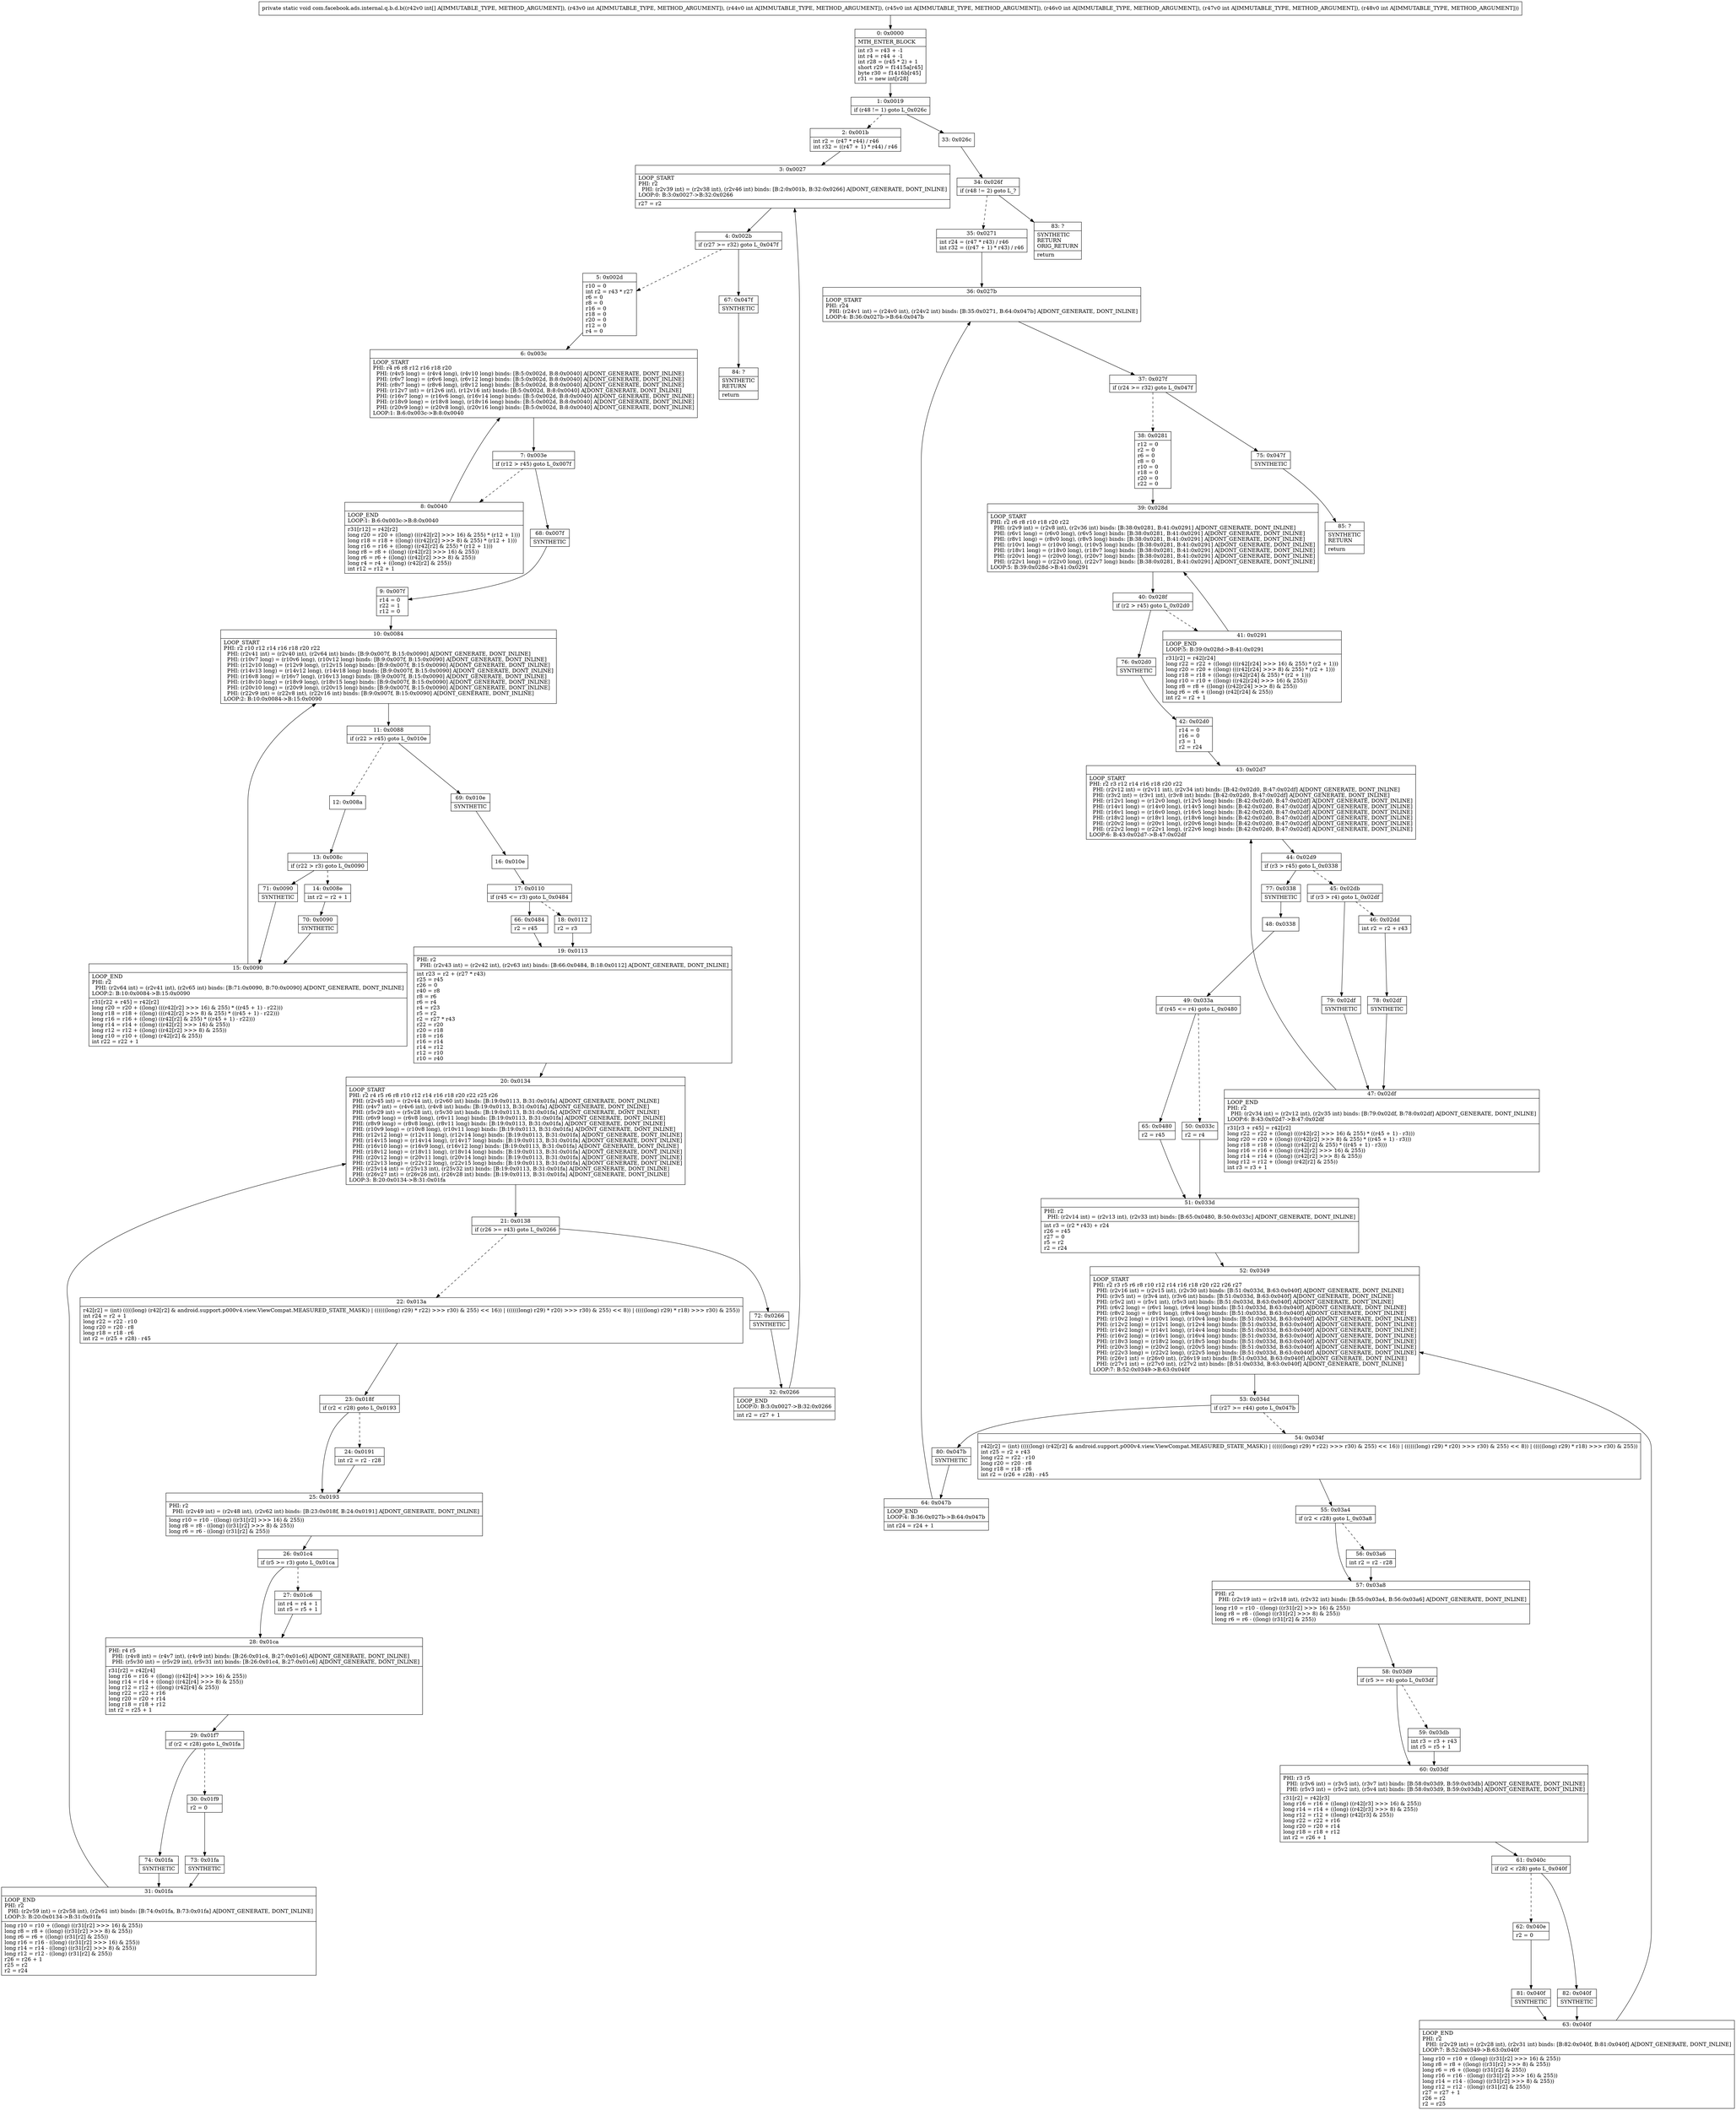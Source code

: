 digraph "CFG forcom.facebook.ads.internal.q.b.d.b([IIIIIII)V" {
Node_0 [shape=record,label="{0\:\ 0x0000|MTH_ENTER_BLOCK\l|int r3 = r43 + \-1\lint r4 = r44 + \-1\lint r28 = (r45 * 2) + 1\lshort r29 = f1415a[r45]\lbyte r30 = f1416b[r45]\lr31 = new int[r28]\l}"];
Node_1 [shape=record,label="{1\:\ 0x0019|if (r48 != 1) goto L_0x026c\l}"];
Node_2 [shape=record,label="{2\:\ 0x001b|int r2 = (r47 * r44) \/ r46\lint r32 = ((r47 + 1) * r44) \/ r46\l}"];
Node_3 [shape=record,label="{3\:\ 0x0027|LOOP_START\lPHI: r2 \l  PHI: (r2v39 int) = (r2v38 int), (r2v46 int) binds: [B:2:0x001b, B:32:0x0266] A[DONT_GENERATE, DONT_INLINE]\lLOOP:0: B:3:0x0027\-\>B:32:0x0266\l|r27 = r2\l}"];
Node_4 [shape=record,label="{4\:\ 0x002b|if (r27 \>= r32) goto L_0x047f\l}"];
Node_5 [shape=record,label="{5\:\ 0x002d|r10 = 0\lint r2 = r43 * r27\lr6 = 0\lr8 = 0\lr16 = 0\lr18 = 0\lr20 = 0\lr12 = 0\lr4 = 0\l}"];
Node_6 [shape=record,label="{6\:\ 0x003c|LOOP_START\lPHI: r4 r6 r8 r12 r16 r18 r20 \l  PHI: (r4v5 long) = (r4v4 long), (r4v10 long) binds: [B:5:0x002d, B:8:0x0040] A[DONT_GENERATE, DONT_INLINE]\l  PHI: (r6v7 long) = (r6v6 long), (r6v12 long) binds: [B:5:0x002d, B:8:0x0040] A[DONT_GENERATE, DONT_INLINE]\l  PHI: (r8v7 long) = (r8v6 long), (r8v12 long) binds: [B:5:0x002d, B:8:0x0040] A[DONT_GENERATE, DONT_INLINE]\l  PHI: (r12v7 int) = (r12v6 int), (r12v16 int) binds: [B:5:0x002d, B:8:0x0040] A[DONT_GENERATE, DONT_INLINE]\l  PHI: (r16v7 long) = (r16v6 long), (r16v14 long) binds: [B:5:0x002d, B:8:0x0040] A[DONT_GENERATE, DONT_INLINE]\l  PHI: (r18v9 long) = (r18v8 long), (r18v16 long) binds: [B:5:0x002d, B:8:0x0040] A[DONT_GENERATE, DONT_INLINE]\l  PHI: (r20v9 long) = (r20v8 long), (r20v16 long) binds: [B:5:0x002d, B:8:0x0040] A[DONT_GENERATE, DONT_INLINE]\lLOOP:1: B:6:0x003c\-\>B:8:0x0040\l}"];
Node_7 [shape=record,label="{7\:\ 0x003e|if (r12 \> r45) goto L_0x007f\l}"];
Node_8 [shape=record,label="{8\:\ 0x0040|LOOP_END\lLOOP:1: B:6:0x003c\-\>B:8:0x0040\l|r31[r12] = r42[r2]\llong r20 = r20 + ((long) (((r42[r2] \>\>\> 16) & 255) * (r12 + 1)))\llong r18 = r18 + ((long) (((r42[r2] \>\>\> 8) & 255) * (r12 + 1)))\llong r16 = r16 + ((long) ((r42[r2] & 255) * (r12 + 1)))\llong r8 = r8 + ((long) ((r42[r2] \>\>\> 16) & 255))\llong r6 = r6 + ((long) ((r42[r2] \>\>\> 8) & 255))\llong r4 = r4 + ((long) (r42[r2] & 255))\lint r12 = r12 + 1\l}"];
Node_9 [shape=record,label="{9\:\ 0x007f|r14 = 0\lr22 = 1\lr12 = 0\l}"];
Node_10 [shape=record,label="{10\:\ 0x0084|LOOP_START\lPHI: r2 r10 r12 r14 r16 r18 r20 r22 \l  PHI: (r2v41 int) = (r2v40 int), (r2v64 int) binds: [B:9:0x007f, B:15:0x0090] A[DONT_GENERATE, DONT_INLINE]\l  PHI: (r10v7 long) = (r10v6 long), (r10v12 long) binds: [B:9:0x007f, B:15:0x0090] A[DONT_GENERATE, DONT_INLINE]\l  PHI: (r12v10 long) = (r12v9 long), (r12v15 long) binds: [B:9:0x007f, B:15:0x0090] A[DONT_GENERATE, DONT_INLINE]\l  PHI: (r14v13 long) = (r14v12 long), (r14v18 long) binds: [B:9:0x007f, B:15:0x0090] A[DONT_GENERATE, DONT_INLINE]\l  PHI: (r16v8 long) = (r16v7 long), (r16v13 long) binds: [B:9:0x007f, B:15:0x0090] A[DONT_GENERATE, DONT_INLINE]\l  PHI: (r18v10 long) = (r18v9 long), (r18v15 long) binds: [B:9:0x007f, B:15:0x0090] A[DONT_GENERATE, DONT_INLINE]\l  PHI: (r20v10 long) = (r20v9 long), (r20v15 long) binds: [B:9:0x007f, B:15:0x0090] A[DONT_GENERATE, DONT_INLINE]\l  PHI: (r22v9 int) = (r22v8 int), (r22v16 int) binds: [B:9:0x007f, B:15:0x0090] A[DONT_GENERATE, DONT_INLINE]\lLOOP:2: B:10:0x0084\-\>B:15:0x0090\l}"];
Node_11 [shape=record,label="{11\:\ 0x0088|if (r22 \> r45) goto L_0x010e\l}"];
Node_12 [shape=record,label="{12\:\ 0x008a}"];
Node_13 [shape=record,label="{13\:\ 0x008c|if (r22 \> r3) goto L_0x0090\l}"];
Node_14 [shape=record,label="{14\:\ 0x008e|int r2 = r2 + 1\l}"];
Node_15 [shape=record,label="{15\:\ 0x0090|LOOP_END\lPHI: r2 \l  PHI: (r2v64 int) = (r2v41 int), (r2v65 int) binds: [B:71:0x0090, B:70:0x0090] A[DONT_GENERATE, DONT_INLINE]\lLOOP:2: B:10:0x0084\-\>B:15:0x0090\l|r31[r22 + r45] = r42[r2]\llong r20 = r20 + ((long) (((r42[r2] \>\>\> 16) & 255) * ((r45 + 1) \- r22)))\llong r18 = r18 + ((long) (((r42[r2] \>\>\> 8) & 255) * ((r45 + 1) \- r22)))\llong r16 = r16 + ((long) ((r42[r2] & 255) * ((r45 + 1) \- r22)))\llong r14 = r14 + ((long) ((r42[r2] \>\>\> 16) & 255))\llong r12 = r12 + ((long) ((r42[r2] \>\>\> 8) & 255))\llong r10 = r10 + ((long) (r42[r2] & 255))\lint r22 = r22 + 1\l}"];
Node_16 [shape=record,label="{16\:\ 0x010e}"];
Node_17 [shape=record,label="{17\:\ 0x0110|if (r45 \<= r3) goto L_0x0484\l}"];
Node_18 [shape=record,label="{18\:\ 0x0112|r2 = r3\l}"];
Node_19 [shape=record,label="{19\:\ 0x0113|PHI: r2 \l  PHI: (r2v43 int) = (r2v42 int), (r2v63 int) binds: [B:66:0x0484, B:18:0x0112] A[DONT_GENERATE, DONT_INLINE]\l|int r23 = r2 + (r27 * r43)\lr25 = r45\lr26 = 0\lr40 = r8\lr8 = r6\lr6 = r4\lr4 = r23\lr5 = r2\lr2 = r27 * r43\lr22 = r20\lr20 = r18\lr18 = r16\lr16 = r14\lr14 = r12\lr12 = r10\lr10 = r40\l}"];
Node_20 [shape=record,label="{20\:\ 0x0134|LOOP_START\lPHI: r2 r4 r5 r6 r8 r10 r12 r14 r16 r18 r20 r22 r25 r26 \l  PHI: (r2v45 int) = (r2v44 int), (r2v60 int) binds: [B:19:0x0113, B:31:0x01fa] A[DONT_GENERATE, DONT_INLINE]\l  PHI: (r4v7 int) = (r4v6 int), (r4v8 int) binds: [B:19:0x0113, B:31:0x01fa] A[DONT_GENERATE, DONT_INLINE]\l  PHI: (r5v29 int) = (r5v28 int), (r5v30 int) binds: [B:19:0x0113, B:31:0x01fa] A[DONT_GENERATE, DONT_INLINE]\l  PHI: (r6v9 long) = (r6v8 long), (r6v11 long) binds: [B:19:0x0113, B:31:0x01fa] A[DONT_GENERATE, DONT_INLINE]\l  PHI: (r8v9 long) = (r8v8 long), (r8v11 long) binds: [B:19:0x0113, B:31:0x01fa] A[DONT_GENERATE, DONT_INLINE]\l  PHI: (r10v9 long) = (r10v8 long), (r10v11 long) binds: [B:19:0x0113, B:31:0x01fa] A[DONT_GENERATE, DONT_INLINE]\l  PHI: (r12v12 long) = (r12v11 long), (r12v14 long) binds: [B:19:0x0113, B:31:0x01fa] A[DONT_GENERATE, DONT_INLINE]\l  PHI: (r14v15 long) = (r14v14 long), (r14v17 long) binds: [B:19:0x0113, B:31:0x01fa] A[DONT_GENERATE, DONT_INLINE]\l  PHI: (r16v10 long) = (r16v9 long), (r16v12 long) binds: [B:19:0x0113, B:31:0x01fa] A[DONT_GENERATE, DONT_INLINE]\l  PHI: (r18v12 long) = (r18v11 long), (r18v14 long) binds: [B:19:0x0113, B:31:0x01fa] A[DONT_GENERATE, DONT_INLINE]\l  PHI: (r20v12 long) = (r20v11 long), (r20v14 long) binds: [B:19:0x0113, B:31:0x01fa] A[DONT_GENERATE, DONT_INLINE]\l  PHI: (r22v13 long) = (r22v12 long), (r22v15 long) binds: [B:19:0x0113, B:31:0x01fa] A[DONT_GENERATE, DONT_INLINE]\l  PHI: (r25v14 int) = (r25v13 int), (r25v32 int) binds: [B:19:0x0113, B:31:0x01fa] A[DONT_GENERATE, DONT_INLINE]\l  PHI: (r26v27 int) = (r26v26 int), (r26v28 int) binds: [B:19:0x0113, B:31:0x01fa] A[DONT_GENERATE, DONT_INLINE]\lLOOP:3: B:20:0x0134\-\>B:31:0x01fa\l}"];
Node_21 [shape=record,label="{21\:\ 0x0138|if (r26 \>= r43) goto L_0x0266\l}"];
Node_22 [shape=record,label="{22\:\ 0x013a|r42[r2] = (int) (((((long) (r42[r2] & android.support.p000v4.view.ViewCompat.MEASURED_STATE_MASK)) \| ((((((long) r29) * r22) \>\>\> r30) & 255) \<\< 16)) \| ((((((long) r29) * r20) \>\>\> r30) & 255) \<\< 8)) \| (((((long) r29) * r18) \>\>\> r30) & 255))\lint r24 = r2 + 1\llong r22 = r22 \- r10\llong r20 = r20 \- r8\llong r18 = r18 \- r6\lint r2 = (r25 + r28) \- r45\l}"];
Node_23 [shape=record,label="{23\:\ 0x018f|if (r2 \< r28) goto L_0x0193\l}"];
Node_24 [shape=record,label="{24\:\ 0x0191|int r2 = r2 \- r28\l}"];
Node_25 [shape=record,label="{25\:\ 0x0193|PHI: r2 \l  PHI: (r2v49 int) = (r2v48 int), (r2v62 int) binds: [B:23:0x018f, B:24:0x0191] A[DONT_GENERATE, DONT_INLINE]\l|long r10 = r10 \- ((long) ((r31[r2] \>\>\> 16) & 255))\llong r8 = r8 \- ((long) ((r31[r2] \>\>\> 8) & 255))\llong r6 = r6 \- ((long) (r31[r2] & 255))\l}"];
Node_26 [shape=record,label="{26\:\ 0x01c4|if (r5 \>= r3) goto L_0x01ca\l}"];
Node_27 [shape=record,label="{27\:\ 0x01c6|int r4 = r4 + 1\lint r5 = r5 + 1\l}"];
Node_28 [shape=record,label="{28\:\ 0x01ca|PHI: r4 r5 \l  PHI: (r4v8 int) = (r4v7 int), (r4v9 int) binds: [B:26:0x01c4, B:27:0x01c6] A[DONT_GENERATE, DONT_INLINE]\l  PHI: (r5v30 int) = (r5v29 int), (r5v31 int) binds: [B:26:0x01c4, B:27:0x01c6] A[DONT_GENERATE, DONT_INLINE]\l|r31[r2] = r42[r4]\llong r16 = r16 + ((long) ((r42[r4] \>\>\> 16) & 255))\llong r14 = r14 + ((long) ((r42[r4] \>\>\> 8) & 255))\llong r12 = r12 + ((long) (r42[r4] & 255))\llong r22 = r22 + r16\llong r20 = r20 + r14\llong r18 = r18 + r12\lint r2 = r25 + 1\l}"];
Node_29 [shape=record,label="{29\:\ 0x01f7|if (r2 \< r28) goto L_0x01fa\l}"];
Node_30 [shape=record,label="{30\:\ 0x01f9|r2 = 0\l}"];
Node_31 [shape=record,label="{31\:\ 0x01fa|LOOP_END\lPHI: r2 \l  PHI: (r2v59 int) = (r2v58 int), (r2v61 int) binds: [B:74:0x01fa, B:73:0x01fa] A[DONT_GENERATE, DONT_INLINE]\lLOOP:3: B:20:0x0134\-\>B:31:0x01fa\l|long r10 = r10 + ((long) ((r31[r2] \>\>\> 16) & 255))\llong r8 = r8 + ((long) ((r31[r2] \>\>\> 8) & 255))\llong r6 = r6 + ((long) (r31[r2] & 255))\llong r16 = r16 \- ((long) ((r31[r2] \>\>\> 16) & 255))\llong r14 = r14 \- ((long) ((r31[r2] \>\>\> 8) & 255))\llong r12 = r12 \- ((long) (r31[r2] & 255))\lr26 = r26 + 1\lr25 = r2\lr2 = r24\l}"];
Node_32 [shape=record,label="{32\:\ 0x0266|LOOP_END\lLOOP:0: B:3:0x0027\-\>B:32:0x0266\l|int r2 = r27 + 1\l}"];
Node_33 [shape=record,label="{33\:\ 0x026c}"];
Node_34 [shape=record,label="{34\:\ 0x026f|if (r48 != 2) goto L_?\l}"];
Node_35 [shape=record,label="{35\:\ 0x0271|int r24 = (r47 * r43) \/ r46\lint r32 = ((r47 + 1) * r43) \/ r46\l}"];
Node_36 [shape=record,label="{36\:\ 0x027b|LOOP_START\lPHI: r24 \l  PHI: (r24v1 int) = (r24v0 int), (r24v2 int) binds: [B:35:0x0271, B:64:0x047b] A[DONT_GENERATE, DONT_INLINE]\lLOOP:4: B:36:0x027b\-\>B:64:0x047b\l}"];
Node_37 [shape=record,label="{37\:\ 0x027f|if (r24 \>= r32) goto L_0x047f\l}"];
Node_38 [shape=record,label="{38\:\ 0x0281|r12 = 0\lr2 = 0\lr6 = 0\lr8 = 0\lr10 = 0\lr18 = 0\lr20 = 0\lr22 = 0\l}"];
Node_39 [shape=record,label="{39\:\ 0x028d|LOOP_START\lPHI: r2 r6 r8 r10 r18 r20 r22 \l  PHI: (r2v9 int) = (r2v8 int), (r2v36 int) binds: [B:38:0x0281, B:41:0x0291] A[DONT_GENERATE, DONT_INLINE]\l  PHI: (r6v1 long) = (r6v0 long), (r6v5 long) binds: [B:38:0x0281, B:41:0x0291] A[DONT_GENERATE, DONT_INLINE]\l  PHI: (r8v1 long) = (r8v0 long), (r8v5 long) binds: [B:38:0x0281, B:41:0x0291] A[DONT_GENERATE, DONT_INLINE]\l  PHI: (r10v1 long) = (r10v0 long), (r10v5 long) binds: [B:38:0x0281, B:41:0x0291] A[DONT_GENERATE, DONT_INLINE]\l  PHI: (r18v1 long) = (r18v0 long), (r18v7 long) binds: [B:38:0x0281, B:41:0x0291] A[DONT_GENERATE, DONT_INLINE]\l  PHI: (r20v1 long) = (r20v0 long), (r20v7 long) binds: [B:38:0x0281, B:41:0x0291] A[DONT_GENERATE, DONT_INLINE]\l  PHI: (r22v1 long) = (r22v0 long), (r22v7 long) binds: [B:38:0x0281, B:41:0x0291] A[DONT_GENERATE, DONT_INLINE]\lLOOP:5: B:39:0x028d\-\>B:41:0x0291\l}"];
Node_40 [shape=record,label="{40\:\ 0x028f|if (r2 \> r45) goto L_0x02d0\l}"];
Node_41 [shape=record,label="{41\:\ 0x0291|LOOP_END\lLOOP:5: B:39:0x028d\-\>B:41:0x0291\l|r31[r2] = r42[r24]\llong r22 = r22 + ((long) (((r42[r24] \>\>\> 16) & 255) * (r2 + 1)))\llong r20 = r20 + ((long) (((r42[r24] \>\>\> 8) & 255) * (r2 + 1)))\llong r18 = r18 + ((long) ((r42[r24] & 255) * (r2 + 1)))\llong r10 = r10 + ((long) ((r42[r24] \>\>\> 16) & 255))\llong r8 = r8 + ((long) ((r42[r24] \>\>\> 8) & 255))\llong r6 = r6 + ((long) (r42[r24] & 255))\lint r2 = r2 + 1\l}"];
Node_42 [shape=record,label="{42\:\ 0x02d0|r14 = 0\lr16 = 0\lr3 = 1\lr2 = r24\l}"];
Node_43 [shape=record,label="{43\:\ 0x02d7|LOOP_START\lPHI: r2 r3 r12 r14 r16 r18 r20 r22 \l  PHI: (r2v12 int) = (r2v11 int), (r2v34 int) binds: [B:42:0x02d0, B:47:0x02df] A[DONT_GENERATE, DONT_INLINE]\l  PHI: (r3v2 int) = (r3v1 int), (r3v8 int) binds: [B:42:0x02d0, B:47:0x02df] A[DONT_GENERATE, DONT_INLINE]\l  PHI: (r12v1 long) = (r12v0 long), (r12v5 long) binds: [B:42:0x02d0, B:47:0x02df] A[DONT_GENERATE, DONT_INLINE]\l  PHI: (r14v1 long) = (r14v0 long), (r14v5 long) binds: [B:42:0x02d0, B:47:0x02df] A[DONT_GENERATE, DONT_INLINE]\l  PHI: (r16v1 long) = (r16v0 long), (r16v5 long) binds: [B:42:0x02d0, B:47:0x02df] A[DONT_GENERATE, DONT_INLINE]\l  PHI: (r18v2 long) = (r18v1 long), (r18v6 long) binds: [B:42:0x02d0, B:47:0x02df] A[DONT_GENERATE, DONT_INLINE]\l  PHI: (r20v2 long) = (r20v1 long), (r20v6 long) binds: [B:42:0x02d0, B:47:0x02df] A[DONT_GENERATE, DONT_INLINE]\l  PHI: (r22v2 long) = (r22v1 long), (r22v6 long) binds: [B:42:0x02d0, B:47:0x02df] A[DONT_GENERATE, DONT_INLINE]\lLOOP:6: B:43:0x02d7\-\>B:47:0x02df\l}"];
Node_44 [shape=record,label="{44\:\ 0x02d9|if (r3 \> r45) goto L_0x0338\l}"];
Node_45 [shape=record,label="{45\:\ 0x02db|if (r3 \> r4) goto L_0x02df\l}"];
Node_46 [shape=record,label="{46\:\ 0x02dd|int r2 = r2 + r43\l}"];
Node_47 [shape=record,label="{47\:\ 0x02df|LOOP_END\lPHI: r2 \l  PHI: (r2v34 int) = (r2v12 int), (r2v35 int) binds: [B:79:0x02df, B:78:0x02df] A[DONT_GENERATE, DONT_INLINE]\lLOOP:6: B:43:0x02d7\-\>B:47:0x02df\l|r31[r3 + r45] = r42[r2]\llong r22 = r22 + ((long) (((r42[r2] \>\>\> 16) & 255) * ((r45 + 1) \- r3)))\llong r20 = r20 + ((long) (((r42[r2] \>\>\> 8) & 255) * ((r45 + 1) \- r3)))\llong r18 = r18 + ((long) ((r42[r2] & 255) * ((r45 + 1) \- r3)))\llong r16 = r16 + ((long) ((r42[r2] \>\>\> 16) & 255))\llong r14 = r14 + ((long) ((r42[r2] \>\>\> 8) & 255))\llong r12 = r12 + ((long) (r42[r2] & 255))\lint r3 = r3 + 1\l}"];
Node_48 [shape=record,label="{48\:\ 0x0338}"];
Node_49 [shape=record,label="{49\:\ 0x033a|if (r45 \<= r4) goto L_0x0480\l}"];
Node_50 [shape=record,label="{50\:\ 0x033c|r2 = r4\l}"];
Node_51 [shape=record,label="{51\:\ 0x033d|PHI: r2 \l  PHI: (r2v14 int) = (r2v13 int), (r2v33 int) binds: [B:65:0x0480, B:50:0x033c] A[DONT_GENERATE, DONT_INLINE]\l|int r3 = (r2 * r43) + r24\lr26 = r45\lr27 = 0\lr5 = r2\lr2 = r24\l}"];
Node_52 [shape=record,label="{52\:\ 0x0349|LOOP_START\lPHI: r2 r3 r5 r6 r8 r10 r12 r14 r16 r18 r20 r22 r26 r27 \l  PHI: (r2v16 int) = (r2v15 int), (r2v30 int) binds: [B:51:0x033d, B:63:0x040f] A[DONT_GENERATE, DONT_INLINE]\l  PHI: (r3v5 int) = (r3v4 int), (r3v6 int) binds: [B:51:0x033d, B:63:0x040f] A[DONT_GENERATE, DONT_INLINE]\l  PHI: (r5v2 int) = (r5v1 int), (r5v3 int) binds: [B:51:0x033d, B:63:0x040f] A[DONT_GENERATE, DONT_INLINE]\l  PHI: (r6v2 long) = (r6v1 long), (r6v4 long) binds: [B:51:0x033d, B:63:0x040f] A[DONT_GENERATE, DONT_INLINE]\l  PHI: (r8v2 long) = (r8v1 long), (r8v4 long) binds: [B:51:0x033d, B:63:0x040f] A[DONT_GENERATE, DONT_INLINE]\l  PHI: (r10v2 long) = (r10v1 long), (r10v4 long) binds: [B:51:0x033d, B:63:0x040f] A[DONT_GENERATE, DONT_INLINE]\l  PHI: (r12v2 long) = (r12v1 long), (r12v4 long) binds: [B:51:0x033d, B:63:0x040f] A[DONT_GENERATE, DONT_INLINE]\l  PHI: (r14v2 long) = (r14v1 long), (r14v4 long) binds: [B:51:0x033d, B:63:0x040f] A[DONT_GENERATE, DONT_INLINE]\l  PHI: (r16v2 long) = (r16v1 long), (r16v4 long) binds: [B:51:0x033d, B:63:0x040f] A[DONT_GENERATE, DONT_INLINE]\l  PHI: (r18v3 long) = (r18v2 long), (r18v5 long) binds: [B:51:0x033d, B:63:0x040f] A[DONT_GENERATE, DONT_INLINE]\l  PHI: (r20v3 long) = (r20v2 long), (r20v5 long) binds: [B:51:0x033d, B:63:0x040f] A[DONT_GENERATE, DONT_INLINE]\l  PHI: (r22v3 long) = (r22v2 long), (r22v5 long) binds: [B:51:0x033d, B:63:0x040f] A[DONT_GENERATE, DONT_INLINE]\l  PHI: (r26v1 int) = (r26v0 int), (r26v19 int) binds: [B:51:0x033d, B:63:0x040f] A[DONT_GENERATE, DONT_INLINE]\l  PHI: (r27v1 int) = (r27v0 int), (r27v2 int) binds: [B:51:0x033d, B:63:0x040f] A[DONT_GENERATE, DONT_INLINE]\lLOOP:7: B:52:0x0349\-\>B:63:0x040f\l}"];
Node_53 [shape=record,label="{53\:\ 0x034d|if (r27 \>= r44) goto L_0x047b\l}"];
Node_54 [shape=record,label="{54\:\ 0x034f|r42[r2] = (int) (((((long) (r42[r2] & android.support.p000v4.view.ViewCompat.MEASURED_STATE_MASK)) \| ((((((long) r29) * r22) \>\>\> r30) & 255) \<\< 16)) \| ((((((long) r29) * r20) \>\>\> r30) & 255) \<\< 8)) \| (((((long) r29) * r18) \>\>\> r30) & 255))\lint r25 = r2 + r43\llong r22 = r22 \- r10\llong r20 = r20 \- r8\llong r18 = r18 \- r6\lint r2 = (r26 + r28) \- r45\l}"];
Node_55 [shape=record,label="{55\:\ 0x03a4|if (r2 \< r28) goto L_0x03a8\l}"];
Node_56 [shape=record,label="{56\:\ 0x03a6|int r2 = r2 \- r28\l}"];
Node_57 [shape=record,label="{57\:\ 0x03a8|PHI: r2 \l  PHI: (r2v19 int) = (r2v18 int), (r2v32 int) binds: [B:55:0x03a4, B:56:0x03a6] A[DONT_GENERATE, DONT_INLINE]\l|long r10 = r10 \- ((long) ((r31[r2] \>\>\> 16) & 255))\llong r8 = r8 \- ((long) ((r31[r2] \>\>\> 8) & 255))\llong r6 = r6 \- ((long) (r31[r2] & 255))\l}"];
Node_58 [shape=record,label="{58\:\ 0x03d9|if (r5 \>= r4) goto L_0x03df\l}"];
Node_59 [shape=record,label="{59\:\ 0x03db|int r3 = r3 + r43\lint r5 = r5 + 1\l}"];
Node_60 [shape=record,label="{60\:\ 0x03df|PHI: r3 r5 \l  PHI: (r3v6 int) = (r3v5 int), (r3v7 int) binds: [B:58:0x03d9, B:59:0x03db] A[DONT_GENERATE, DONT_INLINE]\l  PHI: (r5v3 int) = (r5v2 int), (r5v4 int) binds: [B:58:0x03d9, B:59:0x03db] A[DONT_GENERATE, DONT_INLINE]\l|r31[r2] = r42[r3]\llong r16 = r16 + ((long) ((r42[r3] \>\>\> 16) & 255))\llong r14 = r14 + ((long) ((r42[r3] \>\>\> 8) & 255))\llong r12 = r12 + ((long) (r42[r3] & 255))\llong r22 = r22 + r16\llong r20 = r20 + r14\llong r18 = r18 + r12\lint r2 = r26 + 1\l}"];
Node_61 [shape=record,label="{61\:\ 0x040c|if (r2 \< r28) goto L_0x040f\l}"];
Node_62 [shape=record,label="{62\:\ 0x040e|r2 = 0\l}"];
Node_63 [shape=record,label="{63\:\ 0x040f|LOOP_END\lPHI: r2 \l  PHI: (r2v29 int) = (r2v28 int), (r2v31 int) binds: [B:82:0x040f, B:81:0x040f] A[DONT_GENERATE, DONT_INLINE]\lLOOP:7: B:52:0x0349\-\>B:63:0x040f\l|long r10 = r10 + ((long) ((r31[r2] \>\>\> 16) & 255))\llong r8 = r8 + ((long) ((r31[r2] \>\>\> 8) & 255))\llong r6 = r6 + ((long) (r31[r2] & 255))\llong r16 = r16 \- ((long) ((r31[r2] \>\>\> 16) & 255))\llong r14 = r14 \- ((long) ((r31[r2] \>\>\> 8) & 255))\llong r12 = r12 \- ((long) (r31[r2] & 255))\lr27 = r27 + 1\lr26 = r2\lr2 = r25\l}"];
Node_64 [shape=record,label="{64\:\ 0x047b|LOOP_END\lLOOP:4: B:36:0x027b\-\>B:64:0x047b\l|int r24 = r24 + 1\l}"];
Node_65 [shape=record,label="{65\:\ 0x0480|r2 = r45\l}"];
Node_66 [shape=record,label="{66\:\ 0x0484|r2 = r45\l}"];
Node_67 [shape=record,label="{67\:\ 0x047f|SYNTHETIC\l}"];
Node_68 [shape=record,label="{68\:\ 0x007f|SYNTHETIC\l}"];
Node_69 [shape=record,label="{69\:\ 0x010e|SYNTHETIC\l}"];
Node_70 [shape=record,label="{70\:\ 0x0090|SYNTHETIC\l}"];
Node_71 [shape=record,label="{71\:\ 0x0090|SYNTHETIC\l}"];
Node_72 [shape=record,label="{72\:\ 0x0266|SYNTHETIC\l}"];
Node_73 [shape=record,label="{73\:\ 0x01fa|SYNTHETIC\l}"];
Node_74 [shape=record,label="{74\:\ 0x01fa|SYNTHETIC\l}"];
Node_75 [shape=record,label="{75\:\ 0x047f|SYNTHETIC\l}"];
Node_76 [shape=record,label="{76\:\ 0x02d0|SYNTHETIC\l}"];
Node_77 [shape=record,label="{77\:\ 0x0338|SYNTHETIC\l}"];
Node_78 [shape=record,label="{78\:\ 0x02df|SYNTHETIC\l}"];
Node_79 [shape=record,label="{79\:\ 0x02df|SYNTHETIC\l}"];
Node_80 [shape=record,label="{80\:\ 0x047b|SYNTHETIC\l}"];
Node_81 [shape=record,label="{81\:\ 0x040f|SYNTHETIC\l}"];
Node_82 [shape=record,label="{82\:\ 0x040f|SYNTHETIC\l}"];
Node_83 [shape=record,label="{83\:\ ?|SYNTHETIC\lRETURN\lORIG_RETURN\l|return\l}"];
Node_84 [shape=record,label="{84\:\ ?|SYNTHETIC\lRETURN\l|return\l}"];
Node_85 [shape=record,label="{85\:\ ?|SYNTHETIC\lRETURN\l|return\l}"];
MethodNode[shape=record,label="{private static void com.facebook.ads.internal.q.b.d.b((r42v0 int[] A[IMMUTABLE_TYPE, METHOD_ARGUMENT]), (r43v0 int A[IMMUTABLE_TYPE, METHOD_ARGUMENT]), (r44v0 int A[IMMUTABLE_TYPE, METHOD_ARGUMENT]), (r45v0 int A[IMMUTABLE_TYPE, METHOD_ARGUMENT]), (r46v0 int A[IMMUTABLE_TYPE, METHOD_ARGUMENT]), (r47v0 int A[IMMUTABLE_TYPE, METHOD_ARGUMENT]), (r48v0 int A[IMMUTABLE_TYPE, METHOD_ARGUMENT])) }"];
MethodNode -> Node_0;
Node_0 -> Node_1;
Node_1 -> Node_2[style=dashed];
Node_1 -> Node_33;
Node_2 -> Node_3;
Node_3 -> Node_4;
Node_4 -> Node_5[style=dashed];
Node_4 -> Node_67;
Node_5 -> Node_6;
Node_6 -> Node_7;
Node_7 -> Node_8[style=dashed];
Node_7 -> Node_68;
Node_8 -> Node_6;
Node_9 -> Node_10;
Node_10 -> Node_11;
Node_11 -> Node_12[style=dashed];
Node_11 -> Node_69;
Node_12 -> Node_13;
Node_13 -> Node_14[style=dashed];
Node_13 -> Node_71;
Node_14 -> Node_70;
Node_15 -> Node_10;
Node_16 -> Node_17;
Node_17 -> Node_18[style=dashed];
Node_17 -> Node_66;
Node_18 -> Node_19;
Node_19 -> Node_20;
Node_20 -> Node_21;
Node_21 -> Node_22[style=dashed];
Node_21 -> Node_72;
Node_22 -> Node_23;
Node_23 -> Node_24[style=dashed];
Node_23 -> Node_25;
Node_24 -> Node_25;
Node_25 -> Node_26;
Node_26 -> Node_27[style=dashed];
Node_26 -> Node_28;
Node_27 -> Node_28;
Node_28 -> Node_29;
Node_29 -> Node_30[style=dashed];
Node_29 -> Node_74;
Node_30 -> Node_73;
Node_31 -> Node_20;
Node_32 -> Node_3;
Node_33 -> Node_34;
Node_34 -> Node_35[style=dashed];
Node_34 -> Node_83;
Node_35 -> Node_36;
Node_36 -> Node_37;
Node_37 -> Node_38[style=dashed];
Node_37 -> Node_75;
Node_38 -> Node_39;
Node_39 -> Node_40;
Node_40 -> Node_41[style=dashed];
Node_40 -> Node_76;
Node_41 -> Node_39;
Node_42 -> Node_43;
Node_43 -> Node_44;
Node_44 -> Node_45[style=dashed];
Node_44 -> Node_77;
Node_45 -> Node_46[style=dashed];
Node_45 -> Node_79;
Node_46 -> Node_78;
Node_47 -> Node_43;
Node_48 -> Node_49;
Node_49 -> Node_50[style=dashed];
Node_49 -> Node_65;
Node_50 -> Node_51;
Node_51 -> Node_52;
Node_52 -> Node_53;
Node_53 -> Node_54[style=dashed];
Node_53 -> Node_80;
Node_54 -> Node_55;
Node_55 -> Node_56[style=dashed];
Node_55 -> Node_57;
Node_56 -> Node_57;
Node_57 -> Node_58;
Node_58 -> Node_59[style=dashed];
Node_58 -> Node_60;
Node_59 -> Node_60;
Node_60 -> Node_61;
Node_61 -> Node_62[style=dashed];
Node_61 -> Node_82;
Node_62 -> Node_81;
Node_63 -> Node_52;
Node_64 -> Node_36;
Node_65 -> Node_51;
Node_66 -> Node_19;
Node_67 -> Node_84;
Node_68 -> Node_9;
Node_69 -> Node_16;
Node_70 -> Node_15;
Node_71 -> Node_15;
Node_72 -> Node_32;
Node_73 -> Node_31;
Node_74 -> Node_31;
Node_75 -> Node_85;
Node_76 -> Node_42;
Node_77 -> Node_48;
Node_78 -> Node_47;
Node_79 -> Node_47;
Node_80 -> Node_64;
Node_81 -> Node_63;
Node_82 -> Node_63;
}

